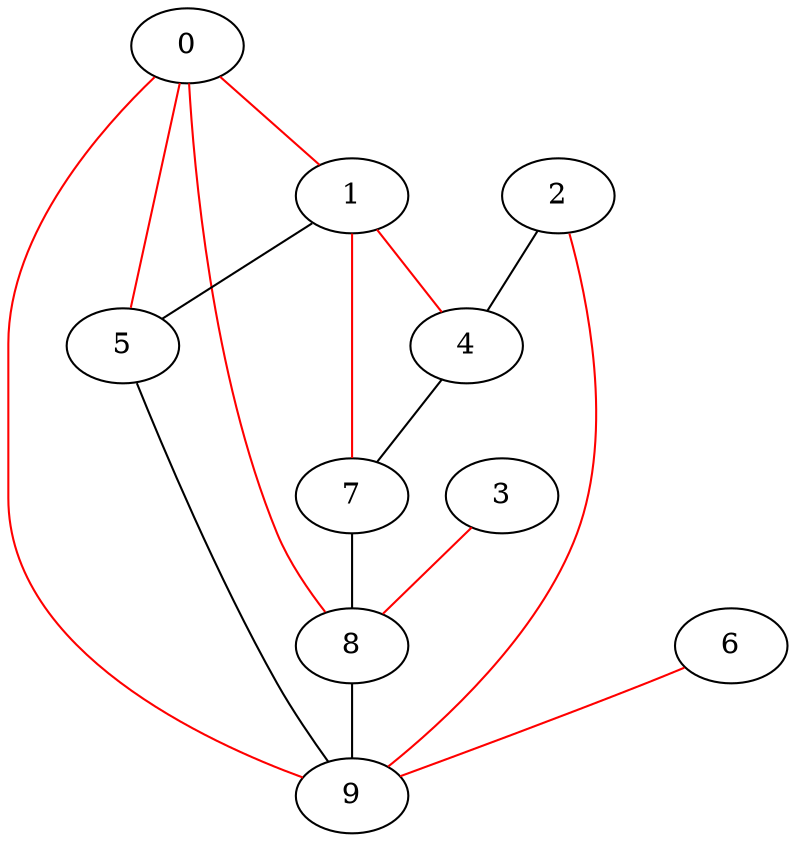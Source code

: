 graph one{
	0 -- 1[color=red];
	0 -- 5[color=red];
	0 -- 8[color=red];
	0 -- 9[color=red];
	1 -- 4[color=red];
	1 -- 5;
	1 -- 7[color=red];
	2 -- 4;
	2 -- 9[color=red];
	3 -- 8[color=red];
	4 -- 7;
	5 -- 9;
	6 -- 9[color=red];
	7 -- 8;
	8 -- 9;
	9
}
